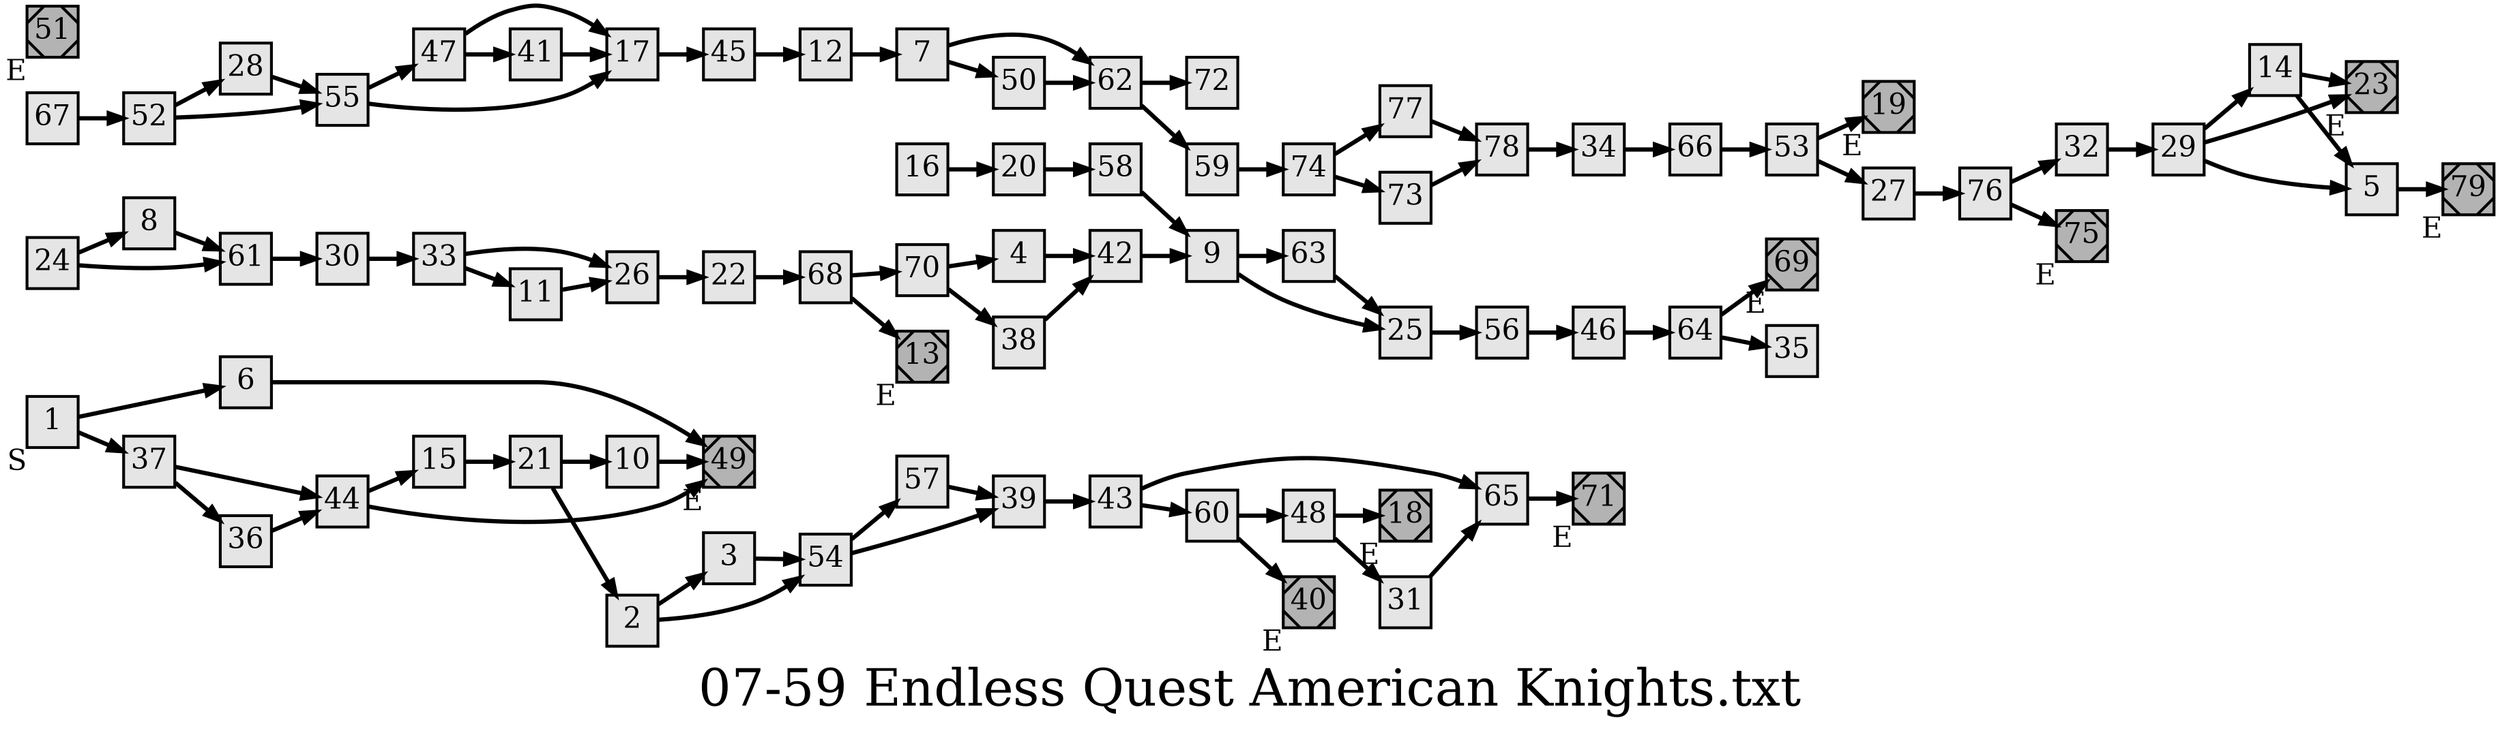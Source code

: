 digraph g{
  graph [ label="07-59 Endless Quest American Knights.txt" rankdir=LR, ordering=out, fontsize=36, nodesep="0.35", ranksep="0.45"];
  node  [shape=rect, penwidth=2, fontsize=20, style=filled, fillcolor=grey90, margin="0,0", labelfloat=true, regular=true, fixedsize=true];
  edge  [labelfloat=true, penwidth=3, fontsize=12];
  1	[ xlabel="S" ];
  1 -> 6;
  1 -> 37;
  2 -> 3;
  2 -> 54;
  3 -> 54;
  4 -> 42;
  5 -> 79;
  6 -> 49;
  7 -> 62;
  7 -> 50;
  8 -> 61;
  9 -> 63;
  9 -> 25;
  10 -> 49;
  11 -> 26;
  12 -> 7;
  13	[ xlabel="E", shape=Msquare, fontsize=20, fillcolor=grey70 ];
  14 -> 23;
  14 -> 5;
  15 -> 21;
  16 -> 20;
  17 -> 45;
  18	[ xlabel="E", shape=Msquare, fontsize=20, fillcolor=grey70 ];
  19	[ xlabel="E", shape=Msquare, fontsize=20, fillcolor=grey70 ];
  20 -> 58;
  21 -> 10;
  21 -> 2;
  22 -> 68;
  23	[ xlabel="E", shape=Msquare, fontsize=20, fillcolor=grey70 ];
  24 -> 8;
  24 -> 61;
  25 -> 56;
  26 -> 22;
  27 -> 76;
  28 -> 55;
  29 -> 14;
  29 -> 23;
  29 -> 5;
  30 -> 33;
  31 -> 65;
  32 -> 29;
  33 -> 26;
  33 -> 11;
  34 -> 66;
  36 -> 44;
  37 -> 44;
  37 -> 36;
  38 -> 42;
  39 -> 43;
  40	[ xlabel="E", shape=Msquare, fontsize=20, fillcolor=grey70 ];
  41 -> 17;
  42 -> 9;
  43 -> 65;
  43 -> 60;
  44 -> 15;
  44 -> 49;
  45 -> 12;
  46 -> 64;
  47 -> 17;
  47 -> 41;
  48 -> 18;
  48 -> 31;
  49	[ xlabel="E", shape=Msquare, fontsize=20, fillcolor=grey70 ];
  50 -> 62;
  51	[ xlabel="E", shape=Msquare, fontsize=20, fillcolor=grey70 ];
  52 -> 28;
  52 -> 55;
  53 -> 19;
  53 -> 27;
  54 -> 57;
  54 -> 39;
  55 -> 47;
  55 -> 17;
  56 -> 46;
  57 -> 39;
  58 -> 9;
  59 -> 74;
  60 -> 48;
  60 -> 40;
  61 -> 30;
  62 -> 72;
  62 -> 59;
  63 -> 25;
  64 -> 69;
  64 -> 35;
  65 -> 71;
  66 -> 53;
  67 -> 52;
  68 -> 70;
  68 -> 13;
  69	[ xlabel="E", shape=Msquare, fontsize=20, fillcolor=grey70 ];
  70 -> 4;
  70 -> 38;
  71	[ xlabel="E", shape=Msquare, fontsize=20, fillcolor=grey70 ];
  73 -> 78;
  74 -> 77;
  74 -> 73;
  75	[ xlabel="E", shape=Msquare, fontsize=20, fillcolor=grey70 ];
  76 -> 32;
  76 -> 75;
  77 -> 78;
  78 -> 34;
  79	[ xlabel="E", shape=Msquare, fontsize=20, fillcolor=grey70 ];
}

